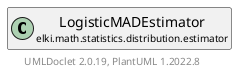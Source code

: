 @startuml
    remove .*\.(Instance|Par|Parameterizer|Factory)$
    set namespaceSeparator none
    hide empty fields
    hide empty methods

    class "<size:14>LogisticMADEstimator.Par\n<size:10>elki.math.statistics.distribution.estimator" as elki.math.statistics.distribution.estimator.LogisticMADEstimator.Par [[LogisticMADEstimator.Par.html]] {
        +make(): LogisticMADEstimator
    }

    interface "<size:14>Parameterizer\n<size:10>elki.utilities.optionhandling" as elki.utilities.optionhandling.Parameterizer [[../../../../utilities/optionhandling/Parameterizer.html]] {
        {abstract} +make(): Object
    }
    class "<size:14>LogisticMADEstimator\n<size:10>elki.math.statistics.distribution.estimator" as elki.math.statistics.distribution.estimator.LogisticMADEstimator [[LogisticMADEstimator.html]]

    elki.utilities.optionhandling.Parameterizer <|.. elki.math.statistics.distribution.estimator.LogisticMADEstimator.Par
    elki.math.statistics.distribution.estimator.LogisticMADEstimator +-- elki.math.statistics.distribution.estimator.LogisticMADEstimator.Par

    center footer UMLDoclet 2.0.19, PlantUML 1.2022.8
@enduml
